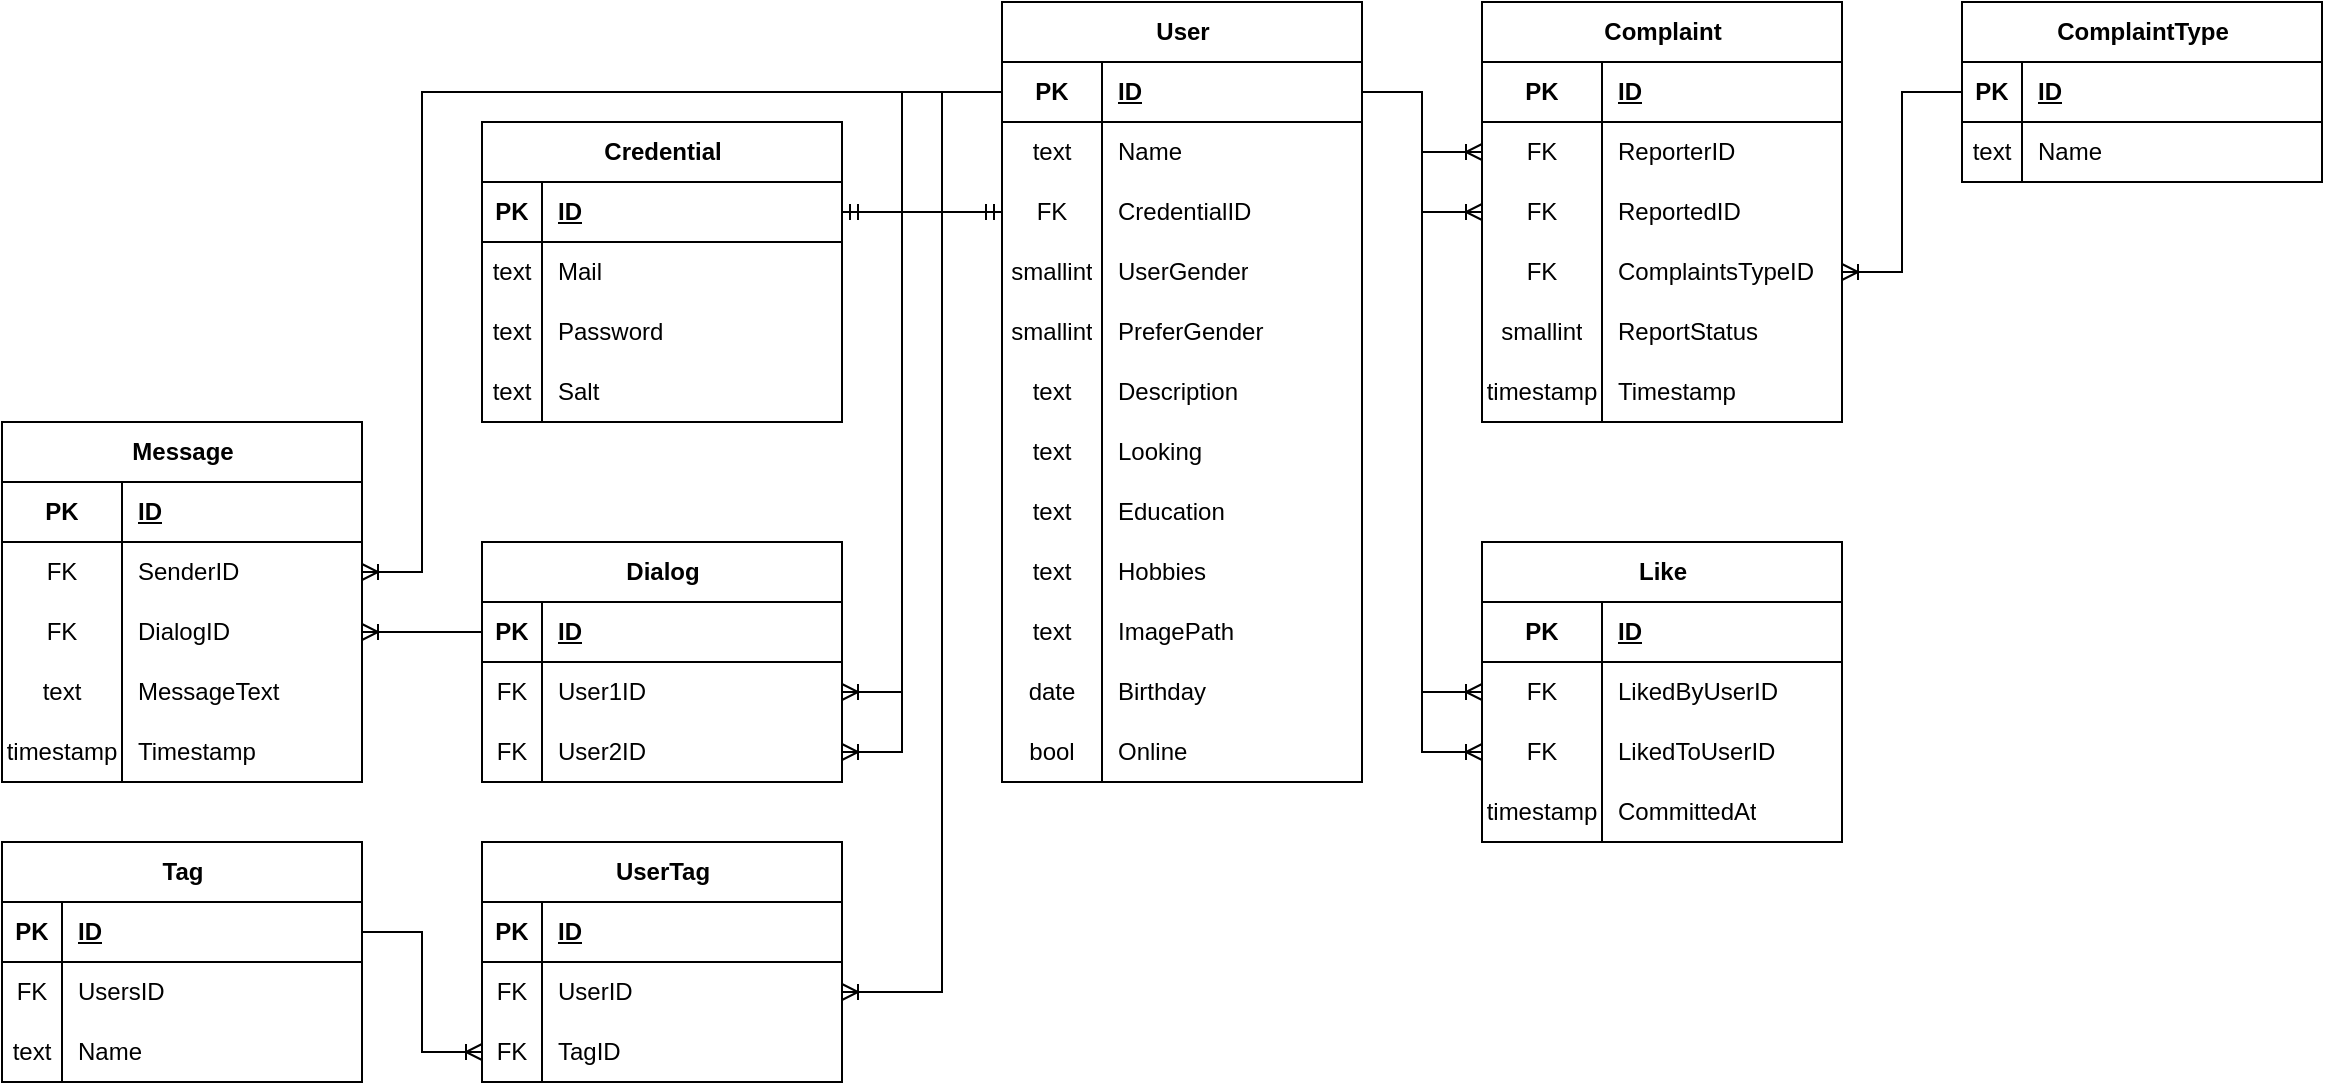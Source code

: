 <mxfile version="20.5.3" type="embed" pages="2"><diagram name="Схема БД" id="10yczx-pKU9SMs4pM6fv"><mxGraphModel dx="1717" dy="1885" grid="1" gridSize="10" guides="1" tooltips="1" connect="1" arrows="1" fold="1" page="1" pageScale="1" pageWidth="827" pageHeight="1169" math="0" shadow="0"><root><mxCell id="0"/><mxCell id="1" parent="0"/><mxCell id="9VxI3vuSlfbUk7erNr6n-1" value="User" style="shape=table;startSize=30;container=1;collapsible=1;childLayout=tableLayout;fixedRows=1;rowLines=0;fontStyle=1;align=center;resizeLast=1;html=1;" parent="1" vertex="1"><mxGeometry x="-20" y="-770" width="180" height="390" as="geometry"/></mxCell><mxCell id="9VxI3vuSlfbUk7erNr6n-2" value="" style="shape=tableRow;horizontal=0;startSize=0;swimlaneHead=0;swimlaneBody=0;fillColor=none;collapsible=0;dropTarget=0;points=[[0,0.5],[1,0.5]];portConstraint=eastwest;top=0;left=0;right=0;bottom=1;" parent="9VxI3vuSlfbUk7erNr6n-1" vertex="1"><mxGeometry y="30" width="180" height="30" as="geometry"/></mxCell><mxCell id="9VxI3vuSlfbUk7erNr6n-3" value="PK" style="shape=partialRectangle;connectable=0;fillColor=none;top=0;left=0;bottom=0;right=0;fontStyle=1;overflow=hidden;whiteSpace=wrap;html=1;" parent="9VxI3vuSlfbUk7erNr6n-2" vertex="1"><mxGeometry width="50" height="30" as="geometry"><mxRectangle width="50" height="30" as="alternateBounds"/></mxGeometry></mxCell><mxCell id="9VxI3vuSlfbUk7erNr6n-4" value="ID" style="shape=partialRectangle;connectable=0;fillColor=none;top=0;left=0;bottom=0;right=0;align=left;spacingLeft=6;fontStyle=5;overflow=hidden;whiteSpace=wrap;html=1;" parent="9VxI3vuSlfbUk7erNr6n-2" vertex="1"><mxGeometry x="50" width="130" height="30" as="geometry"><mxRectangle width="130" height="30" as="alternateBounds"/></mxGeometry></mxCell><mxCell id="9VxI3vuSlfbUk7erNr6n-5" value="" style="shape=tableRow;horizontal=0;startSize=0;swimlaneHead=0;swimlaneBody=0;fillColor=none;collapsible=0;dropTarget=0;points=[[0,0.5],[1,0.5]];portConstraint=eastwest;top=0;left=0;right=0;bottom=0;" parent="9VxI3vuSlfbUk7erNr6n-1" vertex="1"><mxGeometry y="60" width="180" height="30" as="geometry"/></mxCell><mxCell id="9VxI3vuSlfbUk7erNr6n-6" value="text" style="shape=partialRectangle;connectable=0;fillColor=none;top=0;left=0;bottom=0;right=0;editable=1;overflow=hidden;whiteSpace=wrap;html=1;" parent="9VxI3vuSlfbUk7erNr6n-5" vertex="1"><mxGeometry width="50" height="30" as="geometry"><mxRectangle width="50" height="30" as="alternateBounds"/></mxGeometry></mxCell><mxCell id="9VxI3vuSlfbUk7erNr6n-7" value="Name" style="shape=partialRectangle;connectable=0;fillColor=none;top=0;left=0;bottom=0;right=0;align=left;spacingLeft=6;overflow=hidden;whiteSpace=wrap;html=1;" parent="9VxI3vuSlfbUk7erNr6n-5" vertex="1"><mxGeometry x="50" width="130" height="30" as="geometry"><mxRectangle width="130" height="30" as="alternateBounds"/></mxGeometry></mxCell><mxCell id="9VxI3vuSlfbUk7erNr6n-8" value="" style="shape=tableRow;horizontal=0;startSize=0;swimlaneHead=0;swimlaneBody=0;fillColor=none;collapsible=0;dropTarget=0;points=[[0,0.5],[1,0.5]];portConstraint=eastwest;top=0;left=0;right=0;bottom=0;" parent="9VxI3vuSlfbUk7erNr6n-1" vertex="1"><mxGeometry y="90" width="180" height="30" as="geometry"/></mxCell><mxCell id="9VxI3vuSlfbUk7erNr6n-9" value="FK" style="shape=partialRectangle;connectable=0;fillColor=none;top=0;left=0;bottom=0;right=0;editable=1;overflow=hidden;whiteSpace=wrap;html=1;" parent="9VxI3vuSlfbUk7erNr6n-8" vertex="1"><mxGeometry width="50" height="30" as="geometry"><mxRectangle width="50" height="30" as="alternateBounds"/></mxGeometry></mxCell><mxCell id="9VxI3vuSlfbUk7erNr6n-10" value="CredentialID" style="shape=partialRectangle;connectable=0;fillColor=none;top=0;left=0;bottom=0;right=0;align=left;spacingLeft=6;overflow=hidden;whiteSpace=wrap;html=1;" parent="9VxI3vuSlfbUk7erNr6n-8" vertex="1"><mxGeometry x="50" width="130" height="30" as="geometry"><mxRectangle width="130" height="30" as="alternateBounds"/></mxGeometry></mxCell><mxCell id="9VxI3vuSlfbUk7erNr6n-11" value="" style="shape=tableRow;horizontal=0;startSize=0;swimlaneHead=0;swimlaneBody=0;fillColor=none;collapsible=0;dropTarget=0;points=[[0,0.5],[1,0.5]];portConstraint=eastwest;top=0;left=0;right=0;bottom=0;" parent="9VxI3vuSlfbUk7erNr6n-1" vertex="1"><mxGeometry y="120" width="180" height="30" as="geometry"/></mxCell><mxCell id="9VxI3vuSlfbUk7erNr6n-12" value="smallint" style="shape=partialRectangle;connectable=0;fillColor=none;top=0;left=0;bottom=0;right=0;editable=1;overflow=hidden;whiteSpace=wrap;html=1;" parent="9VxI3vuSlfbUk7erNr6n-11" vertex="1"><mxGeometry width="50" height="30" as="geometry"><mxRectangle width="50" height="30" as="alternateBounds"/></mxGeometry></mxCell><mxCell id="9VxI3vuSlfbUk7erNr6n-13" value="UserGender" style="shape=partialRectangle;connectable=0;fillColor=none;top=0;left=0;bottom=0;right=0;align=left;spacingLeft=6;overflow=hidden;whiteSpace=wrap;html=1;" parent="9VxI3vuSlfbUk7erNr6n-11" vertex="1"><mxGeometry x="50" width="130" height="30" as="geometry"><mxRectangle width="130" height="30" as="alternateBounds"/></mxGeometry></mxCell><mxCell id="9VxI3vuSlfbUk7erNr6n-14" value="" style="shape=tableRow;horizontal=0;startSize=0;swimlaneHead=0;swimlaneBody=0;fillColor=none;collapsible=0;dropTarget=0;points=[[0,0.5],[1,0.5]];portConstraint=eastwest;top=0;left=0;right=0;bottom=0;" parent="9VxI3vuSlfbUk7erNr6n-1" vertex="1"><mxGeometry y="150" width="180" height="30" as="geometry"/></mxCell><mxCell id="9VxI3vuSlfbUk7erNr6n-15" value="smallint" style="shape=partialRectangle;connectable=0;fillColor=none;top=0;left=0;bottom=0;right=0;editable=1;overflow=hidden;whiteSpace=wrap;html=1;" parent="9VxI3vuSlfbUk7erNr6n-14" vertex="1"><mxGeometry width="50" height="30" as="geometry"><mxRectangle width="50" height="30" as="alternateBounds"/></mxGeometry></mxCell><mxCell id="9VxI3vuSlfbUk7erNr6n-16" value="PreferGender" style="shape=partialRectangle;connectable=0;fillColor=none;top=0;left=0;bottom=0;right=0;align=left;spacingLeft=6;overflow=hidden;whiteSpace=wrap;html=1;" parent="9VxI3vuSlfbUk7erNr6n-14" vertex="1"><mxGeometry x="50" width="130" height="30" as="geometry"><mxRectangle width="130" height="30" as="alternateBounds"/></mxGeometry></mxCell><mxCell id="9VxI3vuSlfbUk7erNr6n-17" value="" style="shape=tableRow;horizontal=0;startSize=0;swimlaneHead=0;swimlaneBody=0;fillColor=none;collapsible=0;dropTarget=0;points=[[0,0.5],[1,0.5]];portConstraint=eastwest;top=0;left=0;right=0;bottom=0;" parent="9VxI3vuSlfbUk7erNr6n-1" vertex="1"><mxGeometry y="180" width="180" height="30" as="geometry"/></mxCell><mxCell id="9VxI3vuSlfbUk7erNr6n-18" value="text" style="shape=partialRectangle;connectable=0;fillColor=none;top=0;left=0;bottom=0;right=0;editable=1;overflow=hidden;whiteSpace=wrap;html=1;" parent="9VxI3vuSlfbUk7erNr6n-17" vertex="1"><mxGeometry width="50" height="30" as="geometry"><mxRectangle width="50" height="30" as="alternateBounds"/></mxGeometry></mxCell><mxCell id="9VxI3vuSlfbUk7erNr6n-19" value="Description" style="shape=partialRectangle;connectable=0;fillColor=none;top=0;left=0;bottom=0;right=0;align=left;spacingLeft=6;overflow=hidden;whiteSpace=wrap;html=1;" parent="9VxI3vuSlfbUk7erNr6n-17" vertex="1"><mxGeometry x="50" width="130" height="30" as="geometry"><mxRectangle width="130" height="30" as="alternateBounds"/></mxGeometry></mxCell><mxCell id="9VxI3vuSlfbUk7erNr6n-23" value="" style="shape=tableRow;horizontal=0;startSize=0;swimlaneHead=0;swimlaneBody=0;fillColor=none;collapsible=0;dropTarget=0;points=[[0,0.5],[1,0.5]];portConstraint=eastwest;top=0;left=0;right=0;bottom=0;" parent="9VxI3vuSlfbUk7erNr6n-1" vertex="1"><mxGeometry y="210" width="180" height="30" as="geometry"/></mxCell><mxCell id="9VxI3vuSlfbUk7erNr6n-24" value="text" style="shape=partialRectangle;connectable=0;fillColor=none;top=0;left=0;bottom=0;right=0;editable=1;overflow=hidden;whiteSpace=wrap;html=1;" parent="9VxI3vuSlfbUk7erNr6n-23" vertex="1"><mxGeometry width="50" height="30" as="geometry"><mxRectangle width="50" height="30" as="alternateBounds"/></mxGeometry></mxCell><mxCell id="9VxI3vuSlfbUk7erNr6n-25" value="Looking" style="shape=partialRectangle;connectable=0;fillColor=none;top=0;left=0;bottom=0;right=0;align=left;spacingLeft=6;overflow=hidden;whiteSpace=wrap;html=1;" parent="9VxI3vuSlfbUk7erNr6n-23" vertex="1"><mxGeometry x="50" width="130" height="30" as="geometry"><mxRectangle width="130" height="30" as="alternateBounds"/></mxGeometry></mxCell><mxCell id="9VxI3vuSlfbUk7erNr6n-26" value="" style="shape=tableRow;horizontal=0;startSize=0;swimlaneHead=0;swimlaneBody=0;fillColor=none;collapsible=0;dropTarget=0;points=[[0,0.5],[1,0.5]];portConstraint=eastwest;top=0;left=0;right=0;bottom=0;" parent="9VxI3vuSlfbUk7erNr6n-1" vertex="1"><mxGeometry y="240" width="180" height="30" as="geometry"/></mxCell><mxCell id="9VxI3vuSlfbUk7erNr6n-27" value="text" style="shape=partialRectangle;connectable=0;fillColor=none;top=0;left=0;bottom=0;right=0;editable=1;overflow=hidden;whiteSpace=wrap;html=1;" parent="9VxI3vuSlfbUk7erNr6n-26" vertex="1"><mxGeometry width="50" height="30" as="geometry"><mxRectangle width="50" height="30" as="alternateBounds"/></mxGeometry></mxCell><mxCell id="9VxI3vuSlfbUk7erNr6n-28" value="Education" style="shape=partialRectangle;connectable=0;fillColor=none;top=0;left=0;bottom=0;right=0;align=left;spacingLeft=6;overflow=hidden;whiteSpace=wrap;html=1;" parent="9VxI3vuSlfbUk7erNr6n-26" vertex="1"><mxGeometry x="50" width="130" height="30" as="geometry"><mxRectangle width="130" height="30" as="alternateBounds"/></mxGeometry></mxCell><mxCell id="9VxI3vuSlfbUk7erNr6n-29" value="" style="shape=tableRow;horizontal=0;startSize=0;swimlaneHead=0;swimlaneBody=0;fillColor=none;collapsible=0;dropTarget=0;points=[[0,0.5],[1,0.5]];portConstraint=eastwest;top=0;left=0;right=0;bottom=0;" parent="9VxI3vuSlfbUk7erNr6n-1" vertex="1"><mxGeometry y="270" width="180" height="30" as="geometry"/></mxCell><mxCell id="9VxI3vuSlfbUk7erNr6n-30" value="text" style="shape=partialRectangle;connectable=0;fillColor=none;top=0;left=0;bottom=0;right=0;editable=1;overflow=hidden;whiteSpace=wrap;html=1;" parent="9VxI3vuSlfbUk7erNr6n-29" vertex="1"><mxGeometry width="50" height="30" as="geometry"><mxRectangle width="50" height="30" as="alternateBounds"/></mxGeometry></mxCell><mxCell id="9VxI3vuSlfbUk7erNr6n-31" value="Hobbies" style="shape=partialRectangle;connectable=0;fillColor=none;top=0;left=0;bottom=0;right=0;align=left;spacingLeft=6;overflow=hidden;whiteSpace=wrap;html=1;" parent="9VxI3vuSlfbUk7erNr6n-29" vertex="1"><mxGeometry x="50" width="130" height="30" as="geometry"><mxRectangle width="130" height="30" as="alternateBounds"/></mxGeometry></mxCell><mxCell id="9VxI3vuSlfbUk7erNr6n-38" value="" style="shape=tableRow;horizontal=0;startSize=0;swimlaneHead=0;swimlaneBody=0;fillColor=none;collapsible=0;dropTarget=0;points=[[0,0.5],[1,0.5]];portConstraint=eastwest;top=0;left=0;right=0;bottom=0;" parent="9VxI3vuSlfbUk7erNr6n-1" vertex="1"><mxGeometry y="300" width="180" height="30" as="geometry"/></mxCell><mxCell id="9VxI3vuSlfbUk7erNr6n-39" value="text" style="shape=partialRectangle;connectable=0;fillColor=none;top=0;left=0;bottom=0;right=0;editable=1;overflow=hidden;whiteSpace=wrap;html=1;" parent="9VxI3vuSlfbUk7erNr6n-38" vertex="1"><mxGeometry width="50" height="30" as="geometry"><mxRectangle width="50" height="30" as="alternateBounds"/></mxGeometry></mxCell><mxCell id="9VxI3vuSlfbUk7erNr6n-40" value="ImagePath" style="shape=partialRectangle;connectable=0;fillColor=none;top=0;left=0;bottom=0;right=0;align=left;spacingLeft=6;overflow=hidden;whiteSpace=wrap;html=1;" parent="9VxI3vuSlfbUk7erNr6n-38" vertex="1"><mxGeometry x="50" width="130" height="30" as="geometry"><mxRectangle width="130" height="30" as="alternateBounds"/></mxGeometry></mxCell><mxCell id="9VxI3vuSlfbUk7erNr6n-41" value="" style="shape=tableRow;horizontal=0;startSize=0;swimlaneHead=0;swimlaneBody=0;fillColor=none;collapsible=0;dropTarget=0;points=[[0,0.5],[1,0.5]];portConstraint=eastwest;top=0;left=0;right=0;bottom=0;" parent="9VxI3vuSlfbUk7erNr6n-1" vertex="1"><mxGeometry y="330" width="180" height="30" as="geometry"/></mxCell><mxCell id="9VxI3vuSlfbUk7erNr6n-42" value="date" style="shape=partialRectangle;connectable=0;fillColor=none;top=0;left=0;bottom=0;right=0;editable=1;overflow=hidden;whiteSpace=wrap;html=1;" parent="9VxI3vuSlfbUk7erNr6n-41" vertex="1"><mxGeometry width="50" height="30" as="geometry"><mxRectangle width="50" height="30" as="alternateBounds"/></mxGeometry></mxCell><mxCell id="9VxI3vuSlfbUk7erNr6n-43" value="Birthday" style="shape=partialRectangle;connectable=0;fillColor=none;top=0;left=0;bottom=0;right=0;align=left;spacingLeft=6;overflow=hidden;whiteSpace=wrap;html=1;" parent="9VxI3vuSlfbUk7erNr6n-41" vertex="1"><mxGeometry x="50" width="130" height="30" as="geometry"><mxRectangle width="130" height="30" as="alternateBounds"/></mxGeometry></mxCell><mxCell id="9VxI3vuSlfbUk7erNr6n-44" value="" style="shape=tableRow;horizontal=0;startSize=0;swimlaneHead=0;swimlaneBody=0;fillColor=none;collapsible=0;dropTarget=0;points=[[0,0.5],[1,0.5]];portConstraint=eastwest;top=0;left=0;right=0;bottom=0;" parent="9VxI3vuSlfbUk7erNr6n-1" vertex="1"><mxGeometry y="360" width="180" height="30" as="geometry"/></mxCell><mxCell id="9VxI3vuSlfbUk7erNr6n-45" value="bool" style="shape=partialRectangle;connectable=0;fillColor=none;top=0;left=0;bottom=0;right=0;editable=1;overflow=hidden;whiteSpace=wrap;html=1;" parent="9VxI3vuSlfbUk7erNr6n-44" vertex="1"><mxGeometry width="50" height="30" as="geometry"><mxRectangle width="50" height="30" as="alternateBounds"/></mxGeometry></mxCell><mxCell id="9VxI3vuSlfbUk7erNr6n-46" value="Online" style="shape=partialRectangle;connectable=0;fillColor=none;top=0;left=0;bottom=0;right=0;align=left;spacingLeft=6;overflow=hidden;whiteSpace=wrap;html=1;" parent="9VxI3vuSlfbUk7erNr6n-44" vertex="1"><mxGeometry x="50" width="130" height="30" as="geometry"><mxRectangle width="130" height="30" as="alternateBounds"/></mxGeometry></mxCell><mxCell id="9VxI3vuSlfbUk7erNr6n-50" value="Like" style="shape=table;startSize=30;container=1;collapsible=1;childLayout=tableLayout;fixedRows=1;rowLines=0;fontStyle=1;align=center;resizeLast=1;html=1;" parent="1" vertex="1"><mxGeometry x="220" y="-500" width="180" height="150" as="geometry"/></mxCell><mxCell id="9VxI3vuSlfbUk7erNr6n-51" value="" style="shape=tableRow;horizontal=0;startSize=0;swimlaneHead=0;swimlaneBody=0;fillColor=none;collapsible=0;dropTarget=0;points=[[0,0.5],[1,0.5]];portConstraint=eastwest;top=0;left=0;right=0;bottom=1;" parent="9VxI3vuSlfbUk7erNr6n-50" vertex="1"><mxGeometry y="30" width="180" height="30" as="geometry"/></mxCell><mxCell id="9VxI3vuSlfbUk7erNr6n-52" value="PK" style="shape=partialRectangle;connectable=0;fillColor=none;top=0;left=0;bottom=0;right=0;fontStyle=1;overflow=hidden;whiteSpace=wrap;html=1;" parent="9VxI3vuSlfbUk7erNr6n-51" vertex="1"><mxGeometry width="60" height="30" as="geometry"><mxRectangle width="60" height="30" as="alternateBounds"/></mxGeometry></mxCell><mxCell id="9VxI3vuSlfbUk7erNr6n-53" value="ID" style="shape=partialRectangle;connectable=0;fillColor=none;top=0;left=0;bottom=0;right=0;align=left;spacingLeft=6;fontStyle=5;overflow=hidden;whiteSpace=wrap;html=1;" parent="9VxI3vuSlfbUk7erNr6n-51" vertex="1"><mxGeometry x="60" width="120" height="30" as="geometry"><mxRectangle width="120" height="30" as="alternateBounds"/></mxGeometry></mxCell><mxCell id="9VxI3vuSlfbUk7erNr6n-54" value="" style="shape=tableRow;horizontal=0;startSize=0;swimlaneHead=0;swimlaneBody=0;fillColor=none;collapsible=0;dropTarget=0;points=[[0,0.5],[1,0.5]];portConstraint=eastwest;top=0;left=0;right=0;bottom=0;" parent="9VxI3vuSlfbUk7erNr6n-50" vertex="1"><mxGeometry y="60" width="180" height="30" as="geometry"/></mxCell><mxCell id="9VxI3vuSlfbUk7erNr6n-55" value="FK" style="shape=partialRectangle;connectable=0;fillColor=none;top=0;left=0;bottom=0;right=0;editable=1;overflow=hidden;whiteSpace=wrap;html=1;" parent="9VxI3vuSlfbUk7erNr6n-54" vertex="1"><mxGeometry width="60" height="30" as="geometry"><mxRectangle width="60" height="30" as="alternateBounds"/></mxGeometry></mxCell><mxCell id="9VxI3vuSlfbUk7erNr6n-56" value="LikedByUserID " style="shape=partialRectangle;connectable=0;fillColor=none;top=0;left=0;bottom=0;right=0;align=left;spacingLeft=6;overflow=hidden;whiteSpace=wrap;html=1;" parent="9VxI3vuSlfbUk7erNr6n-54" vertex="1"><mxGeometry x="60" width="120" height="30" as="geometry"><mxRectangle width="120" height="30" as="alternateBounds"/></mxGeometry></mxCell><mxCell id="9VxI3vuSlfbUk7erNr6n-57" value="" style="shape=tableRow;horizontal=0;startSize=0;swimlaneHead=0;swimlaneBody=0;fillColor=none;collapsible=0;dropTarget=0;points=[[0,0.5],[1,0.5]];portConstraint=eastwest;top=0;left=0;right=0;bottom=0;" parent="9VxI3vuSlfbUk7erNr6n-50" vertex="1"><mxGeometry y="90" width="180" height="30" as="geometry"/></mxCell><mxCell id="9VxI3vuSlfbUk7erNr6n-58" value="FK" style="shape=partialRectangle;connectable=0;fillColor=none;top=0;left=0;bottom=0;right=0;editable=1;overflow=hidden;whiteSpace=wrap;html=1;" parent="9VxI3vuSlfbUk7erNr6n-57" vertex="1"><mxGeometry width="60" height="30" as="geometry"><mxRectangle width="60" height="30" as="alternateBounds"/></mxGeometry></mxCell><mxCell id="9VxI3vuSlfbUk7erNr6n-59" value="LikedToUserID " style="shape=partialRectangle;connectable=0;fillColor=none;top=0;left=0;bottom=0;right=0;align=left;spacingLeft=6;overflow=hidden;whiteSpace=wrap;html=1;" parent="9VxI3vuSlfbUk7erNr6n-57" vertex="1"><mxGeometry x="60" width="120" height="30" as="geometry"><mxRectangle width="120" height="30" as="alternateBounds"/></mxGeometry></mxCell><mxCell id="9VxI3vuSlfbUk7erNr6n-60" value="" style="shape=tableRow;horizontal=0;startSize=0;swimlaneHead=0;swimlaneBody=0;fillColor=none;collapsible=0;dropTarget=0;points=[[0,0.5],[1,0.5]];portConstraint=eastwest;top=0;left=0;right=0;bottom=0;" parent="9VxI3vuSlfbUk7erNr6n-50" vertex="1"><mxGeometry y="120" width="180" height="30" as="geometry"/></mxCell><mxCell id="9VxI3vuSlfbUk7erNr6n-61" value="timestamp" style="shape=partialRectangle;connectable=0;fillColor=none;top=0;left=0;bottom=0;right=0;editable=1;overflow=hidden;whiteSpace=wrap;html=1;" parent="9VxI3vuSlfbUk7erNr6n-60" vertex="1"><mxGeometry width="60" height="30" as="geometry"><mxRectangle width="60" height="30" as="alternateBounds"/></mxGeometry></mxCell><mxCell id="9VxI3vuSlfbUk7erNr6n-62" value="CommittedAt" style="shape=partialRectangle;connectable=0;fillColor=none;top=0;left=0;bottom=0;right=0;align=left;spacingLeft=6;overflow=hidden;whiteSpace=wrap;html=1;" parent="9VxI3vuSlfbUk7erNr6n-60" vertex="1"><mxGeometry x="60" width="120" height="30" as="geometry"><mxRectangle width="120" height="30" as="alternateBounds"/></mxGeometry></mxCell><mxCell id="9VxI3vuSlfbUk7erNr6n-63" value="" style="edgeStyle=entityRelationEdgeStyle;fontSize=12;html=1;endArrow=ERoneToMany;rounded=0;exitX=1;exitY=0.5;exitDx=0;exitDy=0;" parent="1" source="9VxI3vuSlfbUk7erNr6n-2" target="9VxI3vuSlfbUk7erNr6n-54" edge="1"><mxGeometry width="100" height="100" relative="1" as="geometry"><mxPoint x="240" y="-470" as="sourcePoint"/><mxPoint x="340" y="-570" as="targetPoint"/></mxGeometry></mxCell><mxCell id="9VxI3vuSlfbUk7erNr6n-64" value="" style="edgeStyle=entityRelationEdgeStyle;fontSize=12;html=1;endArrow=ERoneToMany;rounded=0;exitX=1;exitY=0.5;exitDx=0;exitDy=0;entryX=0;entryY=0.5;entryDx=0;entryDy=0;" parent="1" source="9VxI3vuSlfbUk7erNr6n-2" target="9VxI3vuSlfbUk7erNr6n-57" edge="1"><mxGeometry width="100" height="100" relative="1" as="geometry"><mxPoint x="240" y="-470" as="sourcePoint"/><mxPoint x="270" y="-230" as="targetPoint"/></mxGeometry></mxCell><mxCell id="9VxI3vuSlfbUk7erNr6n-65" value="Credential" style="shape=table;startSize=30;container=1;collapsible=1;childLayout=tableLayout;fixedRows=1;rowLines=0;fontStyle=1;align=center;resizeLast=1;html=1;" parent="1" vertex="1"><mxGeometry x="-280" y="-710" width="180" height="150" as="geometry"/></mxCell><mxCell id="9VxI3vuSlfbUk7erNr6n-66" value="" style="shape=tableRow;horizontal=0;startSize=0;swimlaneHead=0;swimlaneBody=0;fillColor=none;collapsible=0;dropTarget=0;points=[[0,0.5],[1,0.5]];portConstraint=eastwest;top=0;left=0;right=0;bottom=1;" parent="9VxI3vuSlfbUk7erNr6n-65" vertex="1"><mxGeometry y="30" width="180" height="30" as="geometry"/></mxCell><mxCell id="9VxI3vuSlfbUk7erNr6n-67" value="PK" style="shape=partialRectangle;connectable=0;fillColor=none;top=0;left=0;bottom=0;right=0;fontStyle=1;overflow=hidden;whiteSpace=wrap;html=1;" parent="9VxI3vuSlfbUk7erNr6n-66" vertex="1"><mxGeometry width="30" height="30" as="geometry"><mxRectangle width="30" height="30" as="alternateBounds"/></mxGeometry></mxCell><mxCell id="9VxI3vuSlfbUk7erNr6n-68" value="ID" style="shape=partialRectangle;connectable=0;fillColor=none;top=0;left=0;bottom=0;right=0;align=left;spacingLeft=6;fontStyle=5;overflow=hidden;whiteSpace=wrap;html=1;" parent="9VxI3vuSlfbUk7erNr6n-66" vertex="1"><mxGeometry x="30" width="150" height="30" as="geometry"><mxRectangle width="150" height="30" as="alternateBounds"/></mxGeometry></mxCell><mxCell id="9VxI3vuSlfbUk7erNr6n-69" value="" style="shape=tableRow;horizontal=0;startSize=0;swimlaneHead=0;swimlaneBody=0;fillColor=none;collapsible=0;dropTarget=0;points=[[0,0.5],[1,0.5]];portConstraint=eastwest;top=0;left=0;right=0;bottom=0;" parent="9VxI3vuSlfbUk7erNr6n-65" vertex="1"><mxGeometry y="60" width="180" height="30" as="geometry"/></mxCell><mxCell id="9VxI3vuSlfbUk7erNr6n-70" value="text" style="shape=partialRectangle;connectable=0;fillColor=none;top=0;left=0;bottom=0;right=0;editable=1;overflow=hidden;whiteSpace=wrap;html=1;" parent="9VxI3vuSlfbUk7erNr6n-69" vertex="1"><mxGeometry width="30" height="30" as="geometry"><mxRectangle width="30" height="30" as="alternateBounds"/></mxGeometry></mxCell><mxCell id="9VxI3vuSlfbUk7erNr6n-71" value="Mail" style="shape=partialRectangle;connectable=0;fillColor=none;top=0;left=0;bottom=0;right=0;align=left;spacingLeft=6;overflow=hidden;whiteSpace=wrap;html=1;" parent="9VxI3vuSlfbUk7erNr6n-69" vertex="1"><mxGeometry x="30" width="150" height="30" as="geometry"><mxRectangle width="150" height="30" as="alternateBounds"/></mxGeometry></mxCell><mxCell id="9VxI3vuSlfbUk7erNr6n-72" value="" style="shape=tableRow;horizontal=0;startSize=0;swimlaneHead=0;swimlaneBody=0;fillColor=none;collapsible=0;dropTarget=0;points=[[0,0.5],[1,0.5]];portConstraint=eastwest;top=0;left=0;right=0;bottom=0;" parent="9VxI3vuSlfbUk7erNr6n-65" vertex="1"><mxGeometry y="90" width="180" height="30" as="geometry"/></mxCell><mxCell id="9VxI3vuSlfbUk7erNr6n-73" value="text" style="shape=partialRectangle;connectable=0;fillColor=none;top=0;left=0;bottom=0;right=0;editable=1;overflow=hidden;whiteSpace=wrap;html=1;" parent="9VxI3vuSlfbUk7erNr6n-72" vertex="1"><mxGeometry width="30" height="30" as="geometry"><mxRectangle width="30" height="30" as="alternateBounds"/></mxGeometry></mxCell><mxCell id="9VxI3vuSlfbUk7erNr6n-74" value="Password" style="shape=partialRectangle;connectable=0;fillColor=none;top=0;left=0;bottom=0;right=0;align=left;spacingLeft=6;overflow=hidden;whiteSpace=wrap;html=1;" parent="9VxI3vuSlfbUk7erNr6n-72" vertex="1"><mxGeometry x="30" width="150" height="30" as="geometry"><mxRectangle width="150" height="30" as="alternateBounds"/></mxGeometry></mxCell><mxCell id="9VxI3vuSlfbUk7erNr6n-75" value="" style="shape=tableRow;horizontal=0;startSize=0;swimlaneHead=0;swimlaneBody=0;fillColor=none;collapsible=0;dropTarget=0;points=[[0,0.5],[1,0.5]];portConstraint=eastwest;top=0;left=0;right=0;bottom=0;" parent="9VxI3vuSlfbUk7erNr6n-65" vertex="1"><mxGeometry y="120" width="180" height="30" as="geometry"/></mxCell><mxCell id="9VxI3vuSlfbUk7erNr6n-76" value="text" style="shape=partialRectangle;connectable=0;fillColor=none;top=0;left=0;bottom=0;right=0;editable=1;overflow=hidden;whiteSpace=wrap;html=1;" parent="9VxI3vuSlfbUk7erNr6n-75" vertex="1"><mxGeometry width="30" height="30" as="geometry"><mxRectangle width="30" height="30" as="alternateBounds"/></mxGeometry></mxCell><mxCell id="9VxI3vuSlfbUk7erNr6n-77" value="Salt" style="shape=partialRectangle;connectable=0;fillColor=none;top=0;left=0;bottom=0;right=0;align=left;spacingLeft=6;overflow=hidden;whiteSpace=wrap;html=1;" parent="9VxI3vuSlfbUk7erNr6n-75" vertex="1"><mxGeometry x="30" width="150" height="30" as="geometry"><mxRectangle width="150" height="30" as="alternateBounds"/></mxGeometry></mxCell><mxCell id="9VxI3vuSlfbUk7erNr6n-78" value="" style="edgeStyle=entityRelationEdgeStyle;fontSize=12;html=1;endArrow=ERmandOne;startArrow=ERmandOne;rounded=0;entryX=0;entryY=0.5;entryDx=0;entryDy=0;" parent="1" source="9VxI3vuSlfbUk7erNr6n-66" target="9VxI3vuSlfbUk7erNr6n-8" edge="1"><mxGeometry width="100" height="100" relative="1" as="geometry"><mxPoint x="-140" y="-685" as="sourcePoint"/><mxPoint x="340" y="-570" as="targetPoint"/></mxGeometry></mxCell><mxCell id="9VxI3vuSlfbUk7erNr6n-79" value="Dialog" style="shape=table;startSize=30;container=1;collapsible=1;childLayout=tableLayout;fixedRows=1;rowLines=0;fontStyle=1;align=center;resizeLast=1;html=1;" parent="1" vertex="1"><mxGeometry x="-280" y="-500" width="180" height="120" as="geometry"/></mxCell><mxCell id="9VxI3vuSlfbUk7erNr6n-80" value="" style="shape=tableRow;horizontal=0;startSize=0;swimlaneHead=0;swimlaneBody=0;fillColor=none;collapsible=0;dropTarget=0;points=[[0,0.5],[1,0.5]];portConstraint=eastwest;top=0;left=0;right=0;bottom=1;" parent="9VxI3vuSlfbUk7erNr6n-79" vertex="1"><mxGeometry y="30" width="180" height="30" as="geometry"/></mxCell><mxCell id="9VxI3vuSlfbUk7erNr6n-81" value="PK" style="shape=partialRectangle;connectable=0;fillColor=none;top=0;left=0;bottom=0;right=0;fontStyle=1;overflow=hidden;whiteSpace=wrap;html=1;" parent="9VxI3vuSlfbUk7erNr6n-80" vertex="1"><mxGeometry width="30" height="30" as="geometry"><mxRectangle width="30" height="30" as="alternateBounds"/></mxGeometry></mxCell><mxCell id="9VxI3vuSlfbUk7erNr6n-82" value="ID" style="shape=partialRectangle;connectable=0;fillColor=none;top=0;left=0;bottom=0;right=0;align=left;spacingLeft=6;fontStyle=5;overflow=hidden;whiteSpace=wrap;html=1;" parent="9VxI3vuSlfbUk7erNr6n-80" vertex="1"><mxGeometry x="30" width="150" height="30" as="geometry"><mxRectangle width="150" height="30" as="alternateBounds"/></mxGeometry></mxCell><mxCell id="9VxI3vuSlfbUk7erNr6n-83" value="" style="shape=tableRow;horizontal=0;startSize=0;swimlaneHead=0;swimlaneBody=0;fillColor=none;collapsible=0;dropTarget=0;points=[[0,0.5],[1,0.5]];portConstraint=eastwest;top=0;left=0;right=0;bottom=0;" parent="9VxI3vuSlfbUk7erNr6n-79" vertex="1"><mxGeometry y="60" width="180" height="30" as="geometry"/></mxCell><mxCell id="9VxI3vuSlfbUk7erNr6n-84" value="FK" style="shape=partialRectangle;connectable=0;fillColor=none;top=0;left=0;bottom=0;right=0;editable=1;overflow=hidden;whiteSpace=wrap;html=1;" parent="9VxI3vuSlfbUk7erNr6n-83" vertex="1"><mxGeometry width="30" height="30" as="geometry"><mxRectangle width="30" height="30" as="alternateBounds"/></mxGeometry></mxCell><mxCell id="9VxI3vuSlfbUk7erNr6n-85" value="User1ID " style="shape=partialRectangle;connectable=0;fillColor=none;top=0;left=0;bottom=0;right=0;align=left;spacingLeft=6;overflow=hidden;whiteSpace=wrap;html=1;" parent="9VxI3vuSlfbUk7erNr6n-83" vertex="1"><mxGeometry x="30" width="150" height="30" as="geometry"><mxRectangle width="150" height="30" as="alternateBounds"/></mxGeometry></mxCell><mxCell id="9VxI3vuSlfbUk7erNr6n-86" value="" style="shape=tableRow;horizontal=0;startSize=0;swimlaneHead=0;swimlaneBody=0;fillColor=none;collapsible=0;dropTarget=0;points=[[0,0.5],[1,0.5]];portConstraint=eastwest;top=0;left=0;right=0;bottom=0;" parent="9VxI3vuSlfbUk7erNr6n-79" vertex="1"><mxGeometry y="90" width="180" height="30" as="geometry"/></mxCell><mxCell id="9VxI3vuSlfbUk7erNr6n-87" value="FK" style="shape=partialRectangle;connectable=0;fillColor=none;top=0;left=0;bottom=0;right=0;editable=1;overflow=hidden;whiteSpace=wrap;html=1;" parent="9VxI3vuSlfbUk7erNr6n-86" vertex="1"><mxGeometry width="30" height="30" as="geometry"><mxRectangle width="30" height="30" as="alternateBounds"/></mxGeometry></mxCell><mxCell id="9VxI3vuSlfbUk7erNr6n-88" value="User2ID " style="shape=partialRectangle;connectable=0;fillColor=none;top=0;left=0;bottom=0;right=0;align=left;spacingLeft=6;overflow=hidden;whiteSpace=wrap;html=1;" parent="9VxI3vuSlfbUk7erNr6n-86" vertex="1"><mxGeometry x="30" width="150" height="30" as="geometry"><mxRectangle width="150" height="30" as="alternateBounds"/></mxGeometry></mxCell><mxCell id="9VxI3vuSlfbUk7erNr6n-98" value="Complaint" style="shape=table;startSize=30;container=1;collapsible=1;childLayout=tableLayout;fixedRows=1;rowLines=0;fontStyle=1;align=center;resizeLast=1;html=1;" parent="1" vertex="1"><mxGeometry x="220" y="-770" width="180" height="210" as="geometry"/></mxCell><mxCell id="9VxI3vuSlfbUk7erNr6n-99" value="" style="shape=tableRow;horizontal=0;startSize=0;swimlaneHead=0;swimlaneBody=0;fillColor=none;collapsible=0;dropTarget=0;points=[[0,0.5],[1,0.5]];portConstraint=eastwest;top=0;left=0;right=0;bottom=1;" parent="9VxI3vuSlfbUk7erNr6n-98" vertex="1"><mxGeometry y="30" width="180" height="30" as="geometry"/></mxCell><mxCell id="9VxI3vuSlfbUk7erNr6n-100" value="PK" style="shape=partialRectangle;connectable=0;fillColor=none;top=0;left=0;bottom=0;right=0;fontStyle=1;overflow=hidden;whiteSpace=wrap;html=1;" parent="9VxI3vuSlfbUk7erNr6n-99" vertex="1"><mxGeometry width="60" height="30" as="geometry"><mxRectangle width="60" height="30" as="alternateBounds"/></mxGeometry></mxCell><mxCell id="9VxI3vuSlfbUk7erNr6n-101" value="ID" style="shape=partialRectangle;connectable=0;fillColor=none;top=0;left=0;bottom=0;right=0;align=left;spacingLeft=6;fontStyle=5;overflow=hidden;whiteSpace=wrap;html=1;" parent="9VxI3vuSlfbUk7erNr6n-99" vertex="1"><mxGeometry x="60" width="120" height="30" as="geometry"><mxRectangle width="120" height="30" as="alternateBounds"/></mxGeometry></mxCell><mxCell id="9VxI3vuSlfbUk7erNr6n-102" value="" style="shape=tableRow;horizontal=0;startSize=0;swimlaneHead=0;swimlaneBody=0;fillColor=none;collapsible=0;dropTarget=0;points=[[0,0.5],[1,0.5]];portConstraint=eastwest;top=0;left=0;right=0;bottom=0;" parent="9VxI3vuSlfbUk7erNr6n-98" vertex="1"><mxGeometry y="60" width="180" height="30" as="geometry"/></mxCell><mxCell id="9VxI3vuSlfbUk7erNr6n-103" value="FK" style="shape=partialRectangle;connectable=0;fillColor=none;top=0;left=0;bottom=0;right=0;editable=1;overflow=hidden;whiteSpace=wrap;html=1;" parent="9VxI3vuSlfbUk7erNr6n-102" vertex="1"><mxGeometry width="60" height="30" as="geometry"><mxRectangle width="60" height="30" as="alternateBounds"/></mxGeometry></mxCell><mxCell id="9VxI3vuSlfbUk7erNr6n-104" value="ReporterID" style="shape=partialRectangle;connectable=0;fillColor=none;top=0;left=0;bottom=0;right=0;align=left;spacingLeft=6;overflow=hidden;whiteSpace=wrap;html=1;" parent="9VxI3vuSlfbUk7erNr6n-102" vertex="1"><mxGeometry x="60" width="120" height="30" as="geometry"><mxRectangle width="120" height="30" as="alternateBounds"/></mxGeometry></mxCell><mxCell id="9VxI3vuSlfbUk7erNr6n-105" value="" style="shape=tableRow;horizontal=0;startSize=0;swimlaneHead=0;swimlaneBody=0;fillColor=none;collapsible=0;dropTarget=0;points=[[0,0.5],[1,0.5]];portConstraint=eastwest;top=0;left=0;right=0;bottom=0;" parent="9VxI3vuSlfbUk7erNr6n-98" vertex="1"><mxGeometry y="90" width="180" height="30" as="geometry"/></mxCell><mxCell id="9VxI3vuSlfbUk7erNr6n-106" value="FK" style="shape=partialRectangle;connectable=0;fillColor=none;top=0;left=0;bottom=0;right=0;editable=1;overflow=hidden;whiteSpace=wrap;html=1;" parent="9VxI3vuSlfbUk7erNr6n-105" vertex="1"><mxGeometry width="60" height="30" as="geometry"><mxRectangle width="60" height="30" as="alternateBounds"/></mxGeometry></mxCell><mxCell id="9VxI3vuSlfbUk7erNr6n-107" value="ReportedID" style="shape=partialRectangle;connectable=0;fillColor=none;top=0;left=0;bottom=0;right=0;align=left;spacingLeft=6;overflow=hidden;whiteSpace=wrap;html=1;" parent="9VxI3vuSlfbUk7erNr6n-105" vertex="1"><mxGeometry x="60" width="120" height="30" as="geometry"><mxRectangle width="120" height="30" as="alternateBounds"/></mxGeometry></mxCell><mxCell id="9VxI3vuSlfbUk7erNr6n-108" value="" style="shape=tableRow;horizontal=0;startSize=0;swimlaneHead=0;swimlaneBody=0;fillColor=none;collapsible=0;dropTarget=0;points=[[0,0.5],[1,0.5]];portConstraint=eastwest;top=0;left=0;right=0;bottom=0;" parent="9VxI3vuSlfbUk7erNr6n-98" vertex="1"><mxGeometry y="120" width="180" height="30" as="geometry"/></mxCell><mxCell id="9VxI3vuSlfbUk7erNr6n-109" value="FK" style="shape=partialRectangle;connectable=0;fillColor=none;top=0;left=0;bottom=0;right=0;editable=1;overflow=hidden;whiteSpace=wrap;html=1;" parent="9VxI3vuSlfbUk7erNr6n-108" vertex="1"><mxGeometry width="60" height="30" as="geometry"><mxRectangle width="60" height="30" as="alternateBounds"/></mxGeometry></mxCell><mxCell id="9VxI3vuSlfbUk7erNr6n-110" value="ComplaintsTypeID" style="shape=partialRectangle;connectable=0;fillColor=none;top=0;left=0;bottom=0;right=0;align=left;spacingLeft=6;overflow=hidden;whiteSpace=wrap;html=1;" parent="9VxI3vuSlfbUk7erNr6n-108" vertex="1"><mxGeometry x="60" width="120" height="30" as="geometry"><mxRectangle width="120" height="30" as="alternateBounds"/></mxGeometry></mxCell><mxCell id="9VxI3vuSlfbUk7erNr6n-111" value="" style="shape=tableRow;horizontal=0;startSize=0;swimlaneHead=0;swimlaneBody=0;fillColor=none;collapsible=0;dropTarget=0;points=[[0,0.5],[1,0.5]];portConstraint=eastwest;top=0;left=0;right=0;bottom=0;" parent="9VxI3vuSlfbUk7erNr6n-98" vertex="1"><mxGeometry y="150" width="180" height="30" as="geometry"/></mxCell><mxCell id="9VxI3vuSlfbUk7erNr6n-112" value="smallint" style="shape=partialRectangle;connectable=0;fillColor=none;top=0;left=0;bottom=0;right=0;editable=1;overflow=hidden;whiteSpace=wrap;html=1;" parent="9VxI3vuSlfbUk7erNr6n-111" vertex="1"><mxGeometry width="60" height="30" as="geometry"><mxRectangle width="60" height="30" as="alternateBounds"/></mxGeometry></mxCell><mxCell id="9VxI3vuSlfbUk7erNr6n-113" value="ReportStatus" style="shape=partialRectangle;connectable=0;fillColor=none;top=0;left=0;bottom=0;right=0;align=left;spacingLeft=6;overflow=hidden;whiteSpace=wrap;html=1;" parent="9VxI3vuSlfbUk7erNr6n-111" vertex="1"><mxGeometry x="60" width="120" height="30" as="geometry"><mxRectangle width="120" height="30" as="alternateBounds"/></mxGeometry></mxCell><mxCell id="9VxI3vuSlfbUk7erNr6n-114" value="" style="shape=tableRow;horizontal=0;startSize=0;swimlaneHead=0;swimlaneBody=0;fillColor=none;collapsible=0;dropTarget=0;points=[[0,0.5],[1,0.5]];portConstraint=eastwest;top=0;left=0;right=0;bottom=0;" parent="9VxI3vuSlfbUk7erNr6n-98" vertex="1"><mxGeometry y="180" width="180" height="30" as="geometry"/></mxCell><mxCell id="9VxI3vuSlfbUk7erNr6n-115" value="timestamp" style="shape=partialRectangle;connectable=0;fillColor=none;top=0;left=0;bottom=0;right=0;editable=1;overflow=hidden;whiteSpace=wrap;html=1;" parent="9VxI3vuSlfbUk7erNr6n-114" vertex="1"><mxGeometry width="60" height="30" as="geometry"><mxRectangle width="60" height="30" as="alternateBounds"/></mxGeometry></mxCell><mxCell id="9VxI3vuSlfbUk7erNr6n-116" value="Timestamp" style="shape=partialRectangle;connectable=0;fillColor=none;top=0;left=0;bottom=0;right=0;align=left;spacingLeft=6;overflow=hidden;whiteSpace=wrap;html=1;" parent="9VxI3vuSlfbUk7erNr6n-114" vertex="1"><mxGeometry x="60" width="120" height="30" as="geometry"><mxRectangle width="120" height="30" as="alternateBounds"/></mxGeometry></mxCell><mxCell id="9VxI3vuSlfbUk7erNr6n-117" value="" style="fontSize=12;html=1;endArrow=ERoneToMany;rounded=0;exitX=0;exitY=0.5;exitDx=0;exitDy=0;entryX=1;entryY=0.5;entryDx=0;entryDy=0;" parent="1" source="9VxI3vuSlfbUk7erNr6n-2" target="9VxI3vuSlfbUk7erNr6n-86" edge="1"><mxGeometry width="100" height="100" relative="1" as="geometry"><mxPoint x="220" y="-740" as="sourcePoint"/><mxPoint x="240" y="-640" as="targetPoint"/><Array as="points"><mxPoint x="-70" y="-725"/><mxPoint x="-70" y="-395"/></Array></mxGeometry></mxCell><mxCell id="9VxI3vuSlfbUk7erNr6n-118" value="" style="fontSize=12;html=1;endArrow=ERoneToMany;rounded=0;entryX=1;entryY=0.5;entryDx=0;entryDy=0;exitX=0;exitY=0.5;exitDx=0;exitDy=0;" parent="1" source="9VxI3vuSlfbUk7erNr6n-2" target="9VxI3vuSlfbUk7erNr6n-83" edge="1"><mxGeometry width="100" height="100" relative="1" as="geometry"><mxPoint x="-10" y="-715" as="sourcePoint"/><mxPoint x="-70" y="-875" as="targetPoint"/><Array as="points"><mxPoint x="-70" y="-725"/><mxPoint x="-70" y="-425"/></Array></mxGeometry></mxCell><mxCell id="9VxI3vuSlfbUk7erNr6n-119" value="" style="edgeStyle=entityRelationEdgeStyle;fontSize=12;html=1;endArrow=ERoneToMany;rounded=0;exitX=1;exitY=0.5;exitDx=0;exitDy=0;entryX=0;entryY=0.5;entryDx=0;entryDy=0;" parent="1" source="9VxI3vuSlfbUk7erNr6n-2" target="9VxI3vuSlfbUk7erNr6n-102" edge="1"><mxGeometry width="100" height="100" relative="1" as="geometry"><mxPoint x="-10" y="-715" as="sourcePoint"/><mxPoint x="-70" y="-905" as="targetPoint"/></mxGeometry></mxCell><mxCell id="9VxI3vuSlfbUk7erNr6n-120" value="" style="edgeStyle=entityRelationEdgeStyle;fontSize=12;html=1;endArrow=ERoneToMany;rounded=0;exitX=1;exitY=0.5;exitDx=0;exitDy=0;entryX=0;entryY=0.5;entryDx=0;entryDy=0;" parent="1" source="9VxI3vuSlfbUk7erNr6n-2" target="9VxI3vuSlfbUk7erNr6n-105" edge="1"><mxGeometry width="100" height="100" relative="1" as="geometry"><mxPoint x="170" y="-715" as="sourcePoint"/><mxPoint x="320" y="-905" as="targetPoint"/></mxGeometry></mxCell><mxCell id="9VxI3vuSlfbUk7erNr6n-121" value="Message" style="shape=table;startSize=30;container=1;collapsible=1;childLayout=tableLayout;fixedRows=1;rowLines=0;fontStyle=1;align=center;resizeLast=1;html=1;" parent="1" vertex="1"><mxGeometry x="-520" y="-560" width="180" height="180" as="geometry"/></mxCell><mxCell id="9VxI3vuSlfbUk7erNr6n-122" value="" style="shape=tableRow;horizontal=0;startSize=0;swimlaneHead=0;swimlaneBody=0;fillColor=none;collapsible=0;dropTarget=0;points=[[0,0.5],[1,0.5]];portConstraint=eastwest;top=0;left=0;right=0;bottom=1;" parent="9VxI3vuSlfbUk7erNr6n-121" vertex="1"><mxGeometry y="30" width="180" height="30" as="geometry"/></mxCell><mxCell id="9VxI3vuSlfbUk7erNr6n-123" value="PK" style="shape=partialRectangle;connectable=0;fillColor=none;top=0;left=0;bottom=0;right=0;fontStyle=1;overflow=hidden;whiteSpace=wrap;html=1;" parent="9VxI3vuSlfbUk7erNr6n-122" vertex="1"><mxGeometry width="60.0" height="30" as="geometry"><mxRectangle width="60.0" height="30" as="alternateBounds"/></mxGeometry></mxCell><mxCell id="9VxI3vuSlfbUk7erNr6n-124" value="ID" style="shape=partialRectangle;connectable=0;fillColor=none;top=0;left=0;bottom=0;right=0;align=left;spacingLeft=6;fontStyle=5;overflow=hidden;whiteSpace=wrap;html=1;" parent="9VxI3vuSlfbUk7erNr6n-122" vertex="1"><mxGeometry x="60.0" width="120.0" height="30" as="geometry"><mxRectangle width="120.0" height="30" as="alternateBounds"/></mxGeometry></mxCell><mxCell id="9VxI3vuSlfbUk7erNr6n-128" value="" style="shape=tableRow;horizontal=0;startSize=0;swimlaneHead=0;swimlaneBody=0;fillColor=none;collapsible=0;dropTarget=0;points=[[0,0.5],[1,0.5]];portConstraint=eastwest;top=0;left=0;right=0;bottom=0;" parent="9VxI3vuSlfbUk7erNr6n-121" vertex="1"><mxGeometry y="60" width="180" height="30" as="geometry"/></mxCell><mxCell id="9VxI3vuSlfbUk7erNr6n-129" value="FK" style="shape=partialRectangle;connectable=0;fillColor=none;top=0;left=0;bottom=0;right=0;editable=1;overflow=hidden;whiteSpace=wrap;html=1;" parent="9VxI3vuSlfbUk7erNr6n-128" vertex="1"><mxGeometry width="60.0" height="30" as="geometry"><mxRectangle width="60.0" height="30" as="alternateBounds"/></mxGeometry></mxCell><mxCell id="9VxI3vuSlfbUk7erNr6n-130" value="SenderID" style="shape=partialRectangle;connectable=0;fillColor=none;top=0;left=0;bottom=0;right=0;align=left;spacingLeft=6;overflow=hidden;whiteSpace=wrap;html=1;" parent="9VxI3vuSlfbUk7erNr6n-128" vertex="1"><mxGeometry x="60.0" width="120.0" height="30" as="geometry"><mxRectangle width="120.0" height="30" as="alternateBounds"/></mxGeometry></mxCell><mxCell id="9VxI3vuSlfbUk7erNr6n-125" value="" style="shape=tableRow;horizontal=0;startSize=0;swimlaneHead=0;swimlaneBody=0;fillColor=none;collapsible=0;dropTarget=0;points=[[0,0.5],[1,0.5]];portConstraint=eastwest;top=0;left=0;right=0;bottom=0;" parent="9VxI3vuSlfbUk7erNr6n-121" vertex="1"><mxGeometry y="90" width="180" height="30" as="geometry"/></mxCell><mxCell id="9VxI3vuSlfbUk7erNr6n-126" value="FK" style="shape=partialRectangle;connectable=0;fillColor=none;top=0;left=0;bottom=0;right=0;editable=1;overflow=hidden;whiteSpace=wrap;html=1;" parent="9VxI3vuSlfbUk7erNr6n-125" vertex="1"><mxGeometry width="60.0" height="30" as="geometry"><mxRectangle width="60.0" height="30" as="alternateBounds"/></mxGeometry></mxCell><mxCell id="9VxI3vuSlfbUk7erNr6n-127" value="DialogID" style="shape=partialRectangle;connectable=0;fillColor=none;top=0;left=0;bottom=0;right=0;align=left;spacingLeft=6;overflow=hidden;whiteSpace=wrap;html=1;" parent="9VxI3vuSlfbUk7erNr6n-125" vertex="1"><mxGeometry x="60.0" width="120.0" height="30" as="geometry"><mxRectangle width="120.0" height="30" as="alternateBounds"/></mxGeometry></mxCell><mxCell id="9VxI3vuSlfbUk7erNr6n-131" value="" style="shape=tableRow;horizontal=0;startSize=0;swimlaneHead=0;swimlaneBody=0;fillColor=none;collapsible=0;dropTarget=0;points=[[0,0.5],[1,0.5]];portConstraint=eastwest;top=0;left=0;right=0;bottom=0;" parent="9VxI3vuSlfbUk7erNr6n-121" vertex="1"><mxGeometry y="120" width="180" height="30" as="geometry"/></mxCell><mxCell id="9VxI3vuSlfbUk7erNr6n-132" value="text" style="shape=partialRectangle;connectable=0;fillColor=none;top=0;left=0;bottom=0;right=0;editable=1;overflow=hidden;whiteSpace=wrap;html=1;" parent="9VxI3vuSlfbUk7erNr6n-131" vertex="1"><mxGeometry width="60.0" height="30" as="geometry"><mxRectangle width="60.0" height="30" as="alternateBounds"/></mxGeometry></mxCell><mxCell id="9VxI3vuSlfbUk7erNr6n-133" value="MessageText" style="shape=partialRectangle;connectable=0;fillColor=none;top=0;left=0;bottom=0;right=0;align=left;spacingLeft=6;overflow=hidden;whiteSpace=wrap;html=1;" parent="9VxI3vuSlfbUk7erNr6n-131" vertex="1"><mxGeometry x="60.0" width="120.0" height="30" as="geometry"><mxRectangle width="120.0" height="30" as="alternateBounds"/></mxGeometry></mxCell><mxCell id="9VxI3vuSlfbUk7erNr6n-134" value="" style="shape=tableRow;horizontal=0;startSize=0;swimlaneHead=0;swimlaneBody=0;fillColor=none;collapsible=0;dropTarget=0;points=[[0,0.5],[1,0.5]];portConstraint=eastwest;top=0;left=0;right=0;bottom=0;" parent="9VxI3vuSlfbUk7erNr6n-121" vertex="1"><mxGeometry y="150" width="180" height="30" as="geometry"/></mxCell><mxCell id="9VxI3vuSlfbUk7erNr6n-135" value="timestamp" style="shape=partialRectangle;connectable=0;fillColor=none;top=0;left=0;bottom=0;right=0;editable=1;overflow=hidden;whiteSpace=wrap;html=1;" parent="9VxI3vuSlfbUk7erNr6n-134" vertex="1"><mxGeometry width="60.0" height="30" as="geometry"><mxRectangle width="60.0" height="30" as="alternateBounds"/></mxGeometry></mxCell><mxCell id="9VxI3vuSlfbUk7erNr6n-136" value="Timestamp" style="shape=partialRectangle;connectable=0;fillColor=none;top=0;left=0;bottom=0;right=0;align=left;spacingLeft=6;overflow=hidden;whiteSpace=wrap;html=1;" parent="9VxI3vuSlfbUk7erNr6n-134" vertex="1"><mxGeometry x="60.0" width="120.0" height="30" as="geometry"><mxRectangle width="120.0" height="30" as="alternateBounds"/></mxGeometry></mxCell><mxCell id="9VxI3vuSlfbUk7erNr6n-137" value="" style="edgeStyle=entityRelationEdgeStyle;fontSize=12;html=1;endArrow=ERoneToMany;rounded=0;exitX=0;exitY=0.5;exitDx=0;exitDy=0;entryX=1;entryY=0.5;entryDx=0;entryDy=0;" parent="1" source="9VxI3vuSlfbUk7erNr6n-80" target="9VxI3vuSlfbUk7erNr6n-125" edge="1"><mxGeometry width="100" height="100" relative="1" as="geometry"><mxPoint x="120" y="-560" as="sourcePoint"/><mxPoint x="220" y="-660" as="targetPoint"/></mxGeometry></mxCell><mxCell id="iTkOm2IBCLdtnQuU0gpS-1" value="ComplaintType" style="shape=table;startSize=30;container=1;collapsible=1;childLayout=tableLayout;fixedRows=1;rowLines=0;fontStyle=1;align=center;resizeLast=1;html=1;" parent="1" vertex="1"><mxGeometry x="460" y="-770" width="180" height="90" as="geometry"/></mxCell><mxCell id="iTkOm2IBCLdtnQuU0gpS-2" value="" style="shape=tableRow;horizontal=0;startSize=0;swimlaneHead=0;swimlaneBody=0;fillColor=none;collapsible=0;dropTarget=0;points=[[0,0.5],[1,0.5]];portConstraint=eastwest;top=0;left=0;right=0;bottom=1;" parent="iTkOm2IBCLdtnQuU0gpS-1" vertex="1"><mxGeometry y="30" width="180" height="30" as="geometry"/></mxCell><mxCell id="iTkOm2IBCLdtnQuU0gpS-3" value="PK" style="shape=partialRectangle;connectable=0;fillColor=none;top=0;left=0;bottom=0;right=0;fontStyle=1;overflow=hidden;whiteSpace=wrap;html=1;" parent="iTkOm2IBCLdtnQuU0gpS-2" vertex="1"><mxGeometry width="30" height="30" as="geometry"><mxRectangle width="30" height="30" as="alternateBounds"/></mxGeometry></mxCell><mxCell id="iTkOm2IBCLdtnQuU0gpS-4" value="ID" style="shape=partialRectangle;connectable=0;fillColor=none;top=0;left=0;bottom=0;right=0;align=left;spacingLeft=6;fontStyle=5;overflow=hidden;whiteSpace=wrap;html=1;" parent="iTkOm2IBCLdtnQuU0gpS-2" vertex="1"><mxGeometry x="30" width="150" height="30" as="geometry"><mxRectangle width="150" height="30" as="alternateBounds"/></mxGeometry></mxCell><mxCell id="iTkOm2IBCLdtnQuU0gpS-11" value="" style="shape=tableRow;horizontal=0;startSize=0;swimlaneHead=0;swimlaneBody=0;fillColor=none;collapsible=0;dropTarget=0;points=[[0,0.5],[1,0.5]];portConstraint=eastwest;top=0;left=0;right=0;bottom=0;" parent="iTkOm2IBCLdtnQuU0gpS-1" vertex="1"><mxGeometry y="60" width="180" height="30" as="geometry"/></mxCell><mxCell id="iTkOm2IBCLdtnQuU0gpS-12" value="text" style="shape=partialRectangle;connectable=0;fillColor=none;top=0;left=0;bottom=0;right=0;editable=1;overflow=hidden;whiteSpace=wrap;html=1;" parent="iTkOm2IBCLdtnQuU0gpS-11" vertex="1"><mxGeometry width="30" height="30" as="geometry"><mxRectangle width="30" height="30" as="alternateBounds"/></mxGeometry></mxCell><mxCell id="iTkOm2IBCLdtnQuU0gpS-13" value="Name" style="shape=partialRectangle;connectable=0;fillColor=none;top=0;left=0;bottom=0;right=0;align=left;spacingLeft=6;overflow=hidden;whiteSpace=wrap;html=1;" parent="iTkOm2IBCLdtnQuU0gpS-11" vertex="1"><mxGeometry x="30" width="150" height="30" as="geometry"><mxRectangle width="150" height="30" as="alternateBounds"/></mxGeometry></mxCell><mxCell id="iTkOm2IBCLdtnQuU0gpS-18" value="" style="fontSize=12;html=1;endArrow=ERoneToMany;rounded=0;entryX=1;entryY=0.5;entryDx=0;entryDy=0;exitX=0;exitY=0.5;exitDx=0;exitDy=0;" parent="1" source="9VxI3vuSlfbUk7erNr6n-2" target="9VxI3vuSlfbUk7erNr6n-128" edge="1"><mxGeometry width="100" height="100" relative="1" as="geometry"><mxPoint x="-20" y="-756" as="sourcePoint"/><mxPoint x="-320.3" y="-480.51" as="targetPoint"/><Array as="points"><mxPoint x="-310" y="-725"/><mxPoint x="-310" y="-485"/></Array></mxGeometry></mxCell><mxCell id="iTkOm2IBCLdtnQuU0gpS-20" value="" style="edgeStyle=entityRelationEdgeStyle;fontSize=12;html=1;endArrow=ERoneToMany;rounded=0;entryX=1;entryY=0.5;entryDx=0;entryDy=0;exitX=0;exitY=0.5;exitDx=0;exitDy=0;" parent="1" source="iTkOm2IBCLdtnQuU0gpS-2" target="9VxI3vuSlfbUk7erNr6n-108" edge="1"><mxGeometry width="100" height="100" relative="1" as="geometry"><mxPoint x="-10" y="-715" as="sourcePoint"/><mxPoint x="-320" y="-445" as="targetPoint"/><Array as="points"><mxPoint x="-200" y="-641"/><mxPoint x="-150" y="-591"/><mxPoint x="-170" y="-611"/><mxPoint x="-130" y="-591"/><mxPoint x="-200" y="-641"/></Array></mxGeometry></mxCell><mxCell id="IWDv0bwUVTDLyFuMLc3J-1" value="Tag" style="shape=table;startSize=30;container=1;collapsible=1;childLayout=tableLayout;fixedRows=1;rowLines=0;fontStyle=1;align=center;resizeLast=1;html=1;" parent="1" vertex="1"><mxGeometry x="-520" y="-350" width="180" height="120" as="geometry"/></mxCell><mxCell id="IWDv0bwUVTDLyFuMLc3J-2" value="" style="shape=tableRow;horizontal=0;startSize=0;swimlaneHead=0;swimlaneBody=0;fillColor=none;collapsible=0;dropTarget=0;points=[[0,0.5],[1,0.5]];portConstraint=eastwest;top=0;left=0;right=0;bottom=1;" parent="IWDv0bwUVTDLyFuMLc3J-1" vertex="1"><mxGeometry y="30" width="180" height="30" as="geometry"/></mxCell><mxCell id="IWDv0bwUVTDLyFuMLc3J-3" value="PK" style="shape=partialRectangle;connectable=0;fillColor=none;top=0;left=0;bottom=0;right=0;fontStyle=1;overflow=hidden;whiteSpace=wrap;html=1;" parent="IWDv0bwUVTDLyFuMLc3J-2" vertex="1"><mxGeometry width="30" height="30" as="geometry"><mxRectangle width="30" height="30" as="alternateBounds"/></mxGeometry></mxCell><mxCell id="IWDv0bwUVTDLyFuMLc3J-4" value="ID" style="shape=partialRectangle;connectable=0;fillColor=none;top=0;left=0;bottom=0;right=0;align=left;spacingLeft=6;fontStyle=5;overflow=hidden;whiteSpace=wrap;html=1;" parent="IWDv0bwUVTDLyFuMLc3J-2" vertex="1"><mxGeometry x="30" width="150" height="30" as="geometry"><mxRectangle width="150" height="30" as="alternateBounds"/></mxGeometry></mxCell><mxCell id="IWDv0bwUVTDLyFuMLc3J-5" value="" style="shape=tableRow;horizontal=0;startSize=0;swimlaneHead=0;swimlaneBody=0;fillColor=none;collapsible=0;dropTarget=0;points=[[0,0.5],[1,0.5]];portConstraint=eastwest;top=0;left=0;right=0;bottom=0;" parent="IWDv0bwUVTDLyFuMLc3J-1" vertex="1"><mxGeometry y="60" width="180" height="30" as="geometry"/></mxCell><mxCell id="IWDv0bwUVTDLyFuMLc3J-6" value="FK" style="shape=partialRectangle;connectable=0;fillColor=none;top=0;left=0;bottom=0;right=0;editable=1;overflow=hidden;whiteSpace=wrap;html=1;" parent="IWDv0bwUVTDLyFuMLc3J-5" vertex="1"><mxGeometry width="30" height="30" as="geometry"><mxRectangle width="30" height="30" as="alternateBounds"/></mxGeometry></mxCell><mxCell id="IWDv0bwUVTDLyFuMLc3J-7" value="UsersID" style="shape=partialRectangle;connectable=0;fillColor=none;top=0;left=0;bottom=0;right=0;align=left;spacingLeft=6;overflow=hidden;whiteSpace=wrap;html=1;" parent="IWDv0bwUVTDLyFuMLc3J-5" vertex="1"><mxGeometry x="30" width="150" height="30" as="geometry"><mxRectangle width="150" height="30" as="alternateBounds"/></mxGeometry></mxCell><mxCell id="IWDv0bwUVTDLyFuMLc3J-11" value="" style="shape=tableRow;horizontal=0;startSize=0;swimlaneHead=0;swimlaneBody=0;fillColor=none;collapsible=0;dropTarget=0;points=[[0,0.5],[1,0.5]];portConstraint=eastwest;top=0;left=0;right=0;bottom=0;" parent="IWDv0bwUVTDLyFuMLc3J-1" vertex="1"><mxGeometry y="90" width="180" height="30" as="geometry"/></mxCell><mxCell id="IWDv0bwUVTDLyFuMLc3J-12" value="text" style="shape=partialRectangle;connectable=0;fillColor=none;top=0;left=0;bottom=0;right=0;editable=1;overflow=hidden;whiteSpace=wrap;html=1;" parent="IWDv0bwUVTDLyFuMLc3J-11" vertex="1"><mxGeometry width="30" height="30" as="geometry"><mxRectangle width="30" height="30" as="alternateBounds"/></mxGeometry></mxCell><mxCell id="IWDv0bwUVTDLyFuMLc3J-13" value="Name" style="shape=partialRectangle;connectable=0;fillColor=none;top=0;left=0;bottom=0;right=0;align=left;spacingLeft=6;overflow=hidden;whiteSpace=wrap;html=1;" parent="IWDv0bwUVTDLyFuMLc3J-11" vertex="1"><mxGeometry x="30" width="150" height="30" as="geometry"><mxRectangle width="150" height="30" as="alternateBounds"/></mxGeometry></mxCell><mxCell id="IWDv0bwUVTDLyFuMLc3J-14" value="UserTag" style="shape=table;startSize=30;container=1;collapsible=1;childLayout=tableLayout;fixedRows=1;rowLines=0;fontStyle=1;align=center;resizeLast=1;html=1;" parent="1" vertex="1"><mxGeometry x="-280" y="-350" width="180" height="120" as="geometry"/></mxCell><mxCell id="IWDv0bwUVTDLyFuMLc3J-15" value="" style="shape=tableRow;horizontal=0;startSize=0;swimlaneHead=0;swimlaneBody=0;fillColor=none;collapsible=0;dropTarget=0;points=[[0,0.5],[1,0.5]];portConstraint=eastwest;top=0;left=0;right=0;bottom=1;" parent="IWDv0bwUVTDLyFuMLc3J-14" vertex="1"><mxGeometry y="30" width="180" height="30" as="geometry"/></mxCell><mxCell id="IWDv0bwUVTDLyFuMLc3J-16" value="PK" style="shape=partialRectangle;connectable=0;fillColor=none;top=0;left=0;bottom=0;right=0;fontStyle=1;overflow=hidden;whiteSpace=wrap;html=1;" parent="IWDv0bwUVTDLyFuMLc3J-15" vertex="1"><mxGeometry width="30" height="30" as="geometry"><mxRectangle width="30" height="30" as="alternateBounds"/></mxGeometry></mxCell><mxCell id="IWDv0bwUVTDLyFuMLc3J-17" value="ID" style="shape=partialRectangle;connectable=0;fillColor=none;top=0;left=0;bottom=0;right=0;align=left;spacingLeft=6;fontStyle=5;overflow=hidden;whiteSpace=wrap;html=1;" parent="IWDv0bwUVTDLyFuMLc3J-15" vertex="1"><mxGeometry x="30" width="150" height="30" as="geometry"><mxRectangle width="150" height="30" as="alternateBounds"/></mxGeometry></mxCell><mxCell id="IWDv0bwUVTDLyFuMLc3J-18" value="" style="shape=tableRow;horizontal=0;startSize=0;swimlaneHead=0;swimlaneBody=0;fillColor=none;collapsible=0;dropTarget=0;points=[[0,0.5],[1,0.5]];portConstraint=eastwest;top=0;left=0;right=0;bottom=0;" parent="IWDv0bwUVTDLyFuMLc3J-14" vertex="1"><mxGeometry y="60" width="180" height="30" as="geometry"/></mxCell><mxCell id="IWDv0bwUVTDLyFuMLc3J-19" value="FK" style="shape=partialRectangle;connectable=0;fillColor=none;top=0;left=0;bottom=0;right=0;editable=1;overflow=hidden;whiteSpace=wrap;html=1;" parent="IWDv0bwUVTDLyFuMLc3J-18" vertex="1"><mxGeometry width="30" height="30" as="geometry"><mxRectangle width="30" height="30" as="alternateBounds"/></mxGeometry></mxCell><mxCell id="IWDv0bwUVTDLyFuMLc3J-20" value="UserID" style="shape=partialRectangle;connectable=0;fillColor=none;top=0;left=0;bottom=0;right=0;align=left;spacingLeft=6;overflow=hidden;whiteSpace=wrap;html=1;" parent="IWDv0bwUVTDLyFuMLc3J-18" vertex="1"><mxGeometry x="30" width="150" height="30" as="geometry"><mxRectangle width="150" height="30" as="alternateBounds"/></mxGeometry></mxCell><mxCell id="IWDv0bwUVTDLyFuMLc3J-21" value="" style="shape=tableRow;horizontal=0;startSize=0;swimlaneHead=0;swimlaneBody=0;fillColor=none;collapsible=0;dropTarget=0;points=[[0,0.5],[1,0.5]];portConstraint=eastwest;top=0;left=0;right=0;bottom=0;" parent="IWDv0bwUVTDLyFuMLc3J-14" vertex="1"><mxGeometry y="90" width="180" height="30" as="geometry"/></mxCell><mxCell id="IWDv0bwUVTDLyFuMLc3J-22" value="FK" style="shape=partialRectangle;connectable=0;fillColor=none;top=0;left=0;bottom=0;right=0;editable=1;overflow=hidden;whiteSpace=wrap;html=1;" parent="IWDv0bwUVTDLyFuMLc3J-21" vertex="1"><mxGeometry width="30" height="30" as="geometry"><mxRectangle width="30" height="30" as="alternateBounds"/></mxGeometry></mxCell><mxCell id="IWDv0bwUVTDLyFuMLc3J-23" value="TagID" style="shape=partialRectangle;connectable=0;fillColor=none;top=0;left=0;bottom=0;right=0;align=left;spacingLeft=6;overflow=hidden;whiteSpace=wrap;html=1;" parent="IWDv0bwUVTDLyFuMLc3J-21" vertex="1"><mxGeometry x="30" width="150" height="30" as="geometry"><mxRectangle width="150" height="30" as="alternateBounds"/></mxGeometry></mxCell><mxCell id="IWDv0bwUVTDLyFuMLc3J-31" value="" style="fontSize=12;html=1;endArrow=ERoneToMany;rounded=0;exitX=0;exitY=0.5;exitDx=0;exitDy=0;entryX=1;entryY=0.5;entryDx=0;entryDy=0;" parent="1" source="9VxI3vuSlfbUk7erNr6n-2" target="IWDv0bwUVTDLyFuMLc3J-18" edge="1"><mxGeometry width="100" height="100" relative="1" as="geometry"><mxPoint x="-160" y="-430" as="sourcePoint"/><mxPoint x="-80" y="-140" as="targetPoint"/><Array as="points"><mxPoint x="-50" y="-725"/><mxPoint x="-50" y="-275"/></Array></mxGeometry></mxCell><mxCell id="IWDv0bwUVTDLyFuMLc3J-34" value="" style="edgeStyle=entityRelationEdgeStyle;fontSize=12;html=1;endArrow=ERoneToMany;rounded=0;exitX=1;exitY=0.5;exitDx=0;exitDy=0;entryX=0;entryY=0.5;entryDx=0;entryDy=0;" parent="1" source="IWDv0bwUVTDLyFuMLc3J-2" target="IWDv0bwUVTDLyFuMLc3J-21" edge="1"><mxGeometry width="100" height="100" relative="1" as="geometry"><mxPoint x="-180" y="-180" as="sourcePoint"/><mxPoint x="-290" y="-190" as="targetPoint"/></mxGeometry></mxCell></root></mxGraphModel></diagram><diagram id="SbFOWPyT8QcdC-wg7y47" name="прециденты"><mxGraphModel dx="1717" dy="716" grid="1" gridSize="10" guides="1" tooltips="1" connect="1" arrows="1" fold="1" page="1" pageScale="1" pageWidth="827" pageHeight="1169" math="0" shadow="0"><root><mxCell id="0"/><mxCell id="1" parent="0"/><mxCell id="qglqanRvgzrRAQgH0xPL-1" value="Actor" style="shape=umlActor;verticalLabelPosition=bottom;verticalAlign=top;html=1;outlineConnect=0;" parent="1" vertex="1"><mxGeometry x="-827" y="210" width="30" height="60" as="geometry"/></mxCell><mxCell id="qglqanRvgzrRAQgH0xPL-2" value="" style="swimlane;startSize=0;" parent="1" vertex="1"><mxGeometry x="-707" y="135" width="630" height="225" as="geometry"/></mxCell><mxCell id="qglqanRvgzrRAQgH0xPL-3" value="Регестрироваться" style="ellipse;whiteSpace=wrap;html=1;" parent="qglqanRvgzrRAQgH0xPL-2" vertex="1"><mxGeometry x="20" y="45" width="120" height="40" as="geometry"/></mxCell><mxCell id="qglqanRvgzrRAQgH0xPL-4" value="Свайпать ленту (лайк, дизлайк)" style="ellipse;whiteSpace=wrap;html=1;" parent="qglqanRvgzrRAQgH0xPL-2" vertex="1"><mxGeometry x="20" y="95" width="120" height="40" as="geometry"/></mxCell><mxCell id="qglqanRvgzrRAQgH0xPL-5" value="Редактировать свой профиль" style="ellipse;whiteSpace=wrap;html=1;" parent="qglqanRvgzrRAQgH0xPL-2" vertex="1"><mxGeometry x="170" y="40" width="120" height="40" as="geometry"/></mxCell><mxCell id="qglqanRvgzrRAQgH0xPL-6" value="Загружать фото" style="ellipse;whiteSpace=wrap;html=1;" parent="qglqanRvgzrRAQgH0xPL-2" vertex="1"><mxGeometry x="170" y="100" width="120" height="40" as="geometry"/></mxCell><mxCell id="qglqanRvgzrRAQgH0xPL-7" value="Видеть список совпадений" style="ellipse;whiteSpace=wrap;html=1;" parent="qglqanRvgzrRAQgH0xPL-2" vertex="1"><mxGeometry x="170" y="160" width="120" height="40" as="geometry"/></mxCell><mxCell id="qglqanRvgzrRAQgH0xPL-8" value="Переписываться" style="ellipse;whiteSpace=wrap;html=1;" parent="qglqanRvgzrRAQgH0xPL-2" vertex="1"><mxGeometry x="310" y="40" width="120" height="40" as="geometry"/></mxCell><mxCell id="qglqanRvgzrRAQgH0xPL-9" value="Поиск с фильтрацией" style="ellipse;whiteSpace=wrap;html=1;" parent="qglqanRvgzrRAQgH0xPL-2" vertex="1"><mxGeometry x="310" y="100" width="120" height="40" as="geometry"/></mxCell><mxCell id="qglqanRvgzrRAQgH0xPL-10" value="Отправлять жалобы" style="ellipse;whiteSpace=wrap;html=1;" parent="qglqanRvgzrRAQgH0xPL-2" vertex="1"><mxGeometry x="310" y="150" width="120" height="40" as="geometry"/></mxCell><mxCell id="qglqanRvgzrRAQgH0xPL-11" value="Уведомления о совпадениях" style="ellipse;whiteSpace=wrap;html=1;" parent="qglqanRvgzrRAQgH0xPL-2" vertex="1"><mxGeometry x="450" y="40" width="120" height="40" as="geometry"/></mxCell><mxCell id="qglqanRvgzrRAQgH0xPL-12" value="Иметь возможность купить подписку" style="ellipse;whiteSpace=wrap;html=1;" parent="qglqanRvgzrRAQgH0xPL-2" vertex="1"><mxGeometry x="460" y="100" width="120" height="40" as="geometry"/></mxCell><mxCell id="qglqanRvgzrRAQgH0xPL-13" value="1 рк" style="rounded=0;whiteSpace=wrap;html=1;" parent="1" vertex="1"><mxGeometry x="-687" y="70" width="120" height="60" as="geometry"/></mxCell><mxCell id="qglqanRvgzrRAQgH0xPL-14" value="2 рк" style="rounded=0;whiteSpace=wrap;html=1;" parent="1" vertex="1"><mxGeometry x="-537" y="70" width="120" height="60" as="geometry"/></mxCell><mxCell id="qglqanRvgzrRAQgH0xPL-15" value="3 рк" style="rounded=0;whiteSpace=wrap;html=1;" parent="1" vertex="1"><mxGeometry x="-397" y="70" width="120" height="60" as="geometry"/></mxCell><mxCell id="qglqanRvgzrRAQgH0xPL-16" value="4 рк" style="rounded=0;whiteSpace=wrap;html=1;" parent="1" vertex="1"><mxGeometry x="-247" y="70" width="120" height="60" as="geometry"/></mxCell></root></mxGraphModel></diagram></mxfile>